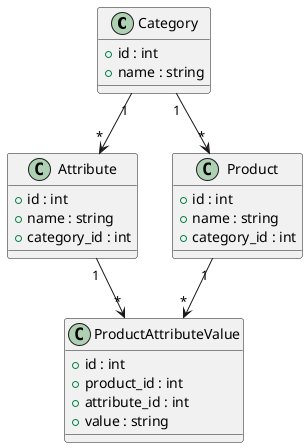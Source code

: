 @startuml
class Category {
    +id : int
    +name : string
}

class Attribute {
    +id : int
    +name : string
    +category_id : int
}

class Product {
    +id : int
    +name : string
    +category_id : int
}

class ProductAttributeValue {
    +id : int
    +product_id : int
    +attribute_id : int
    +value : string
}

Category "1" --> "*" Product
Category "1" --> "*" Attribute
Product "1" --> "*" ProductAttributeValue
Attribute "1" --> "*" ProductAttributeValue
@enduml
